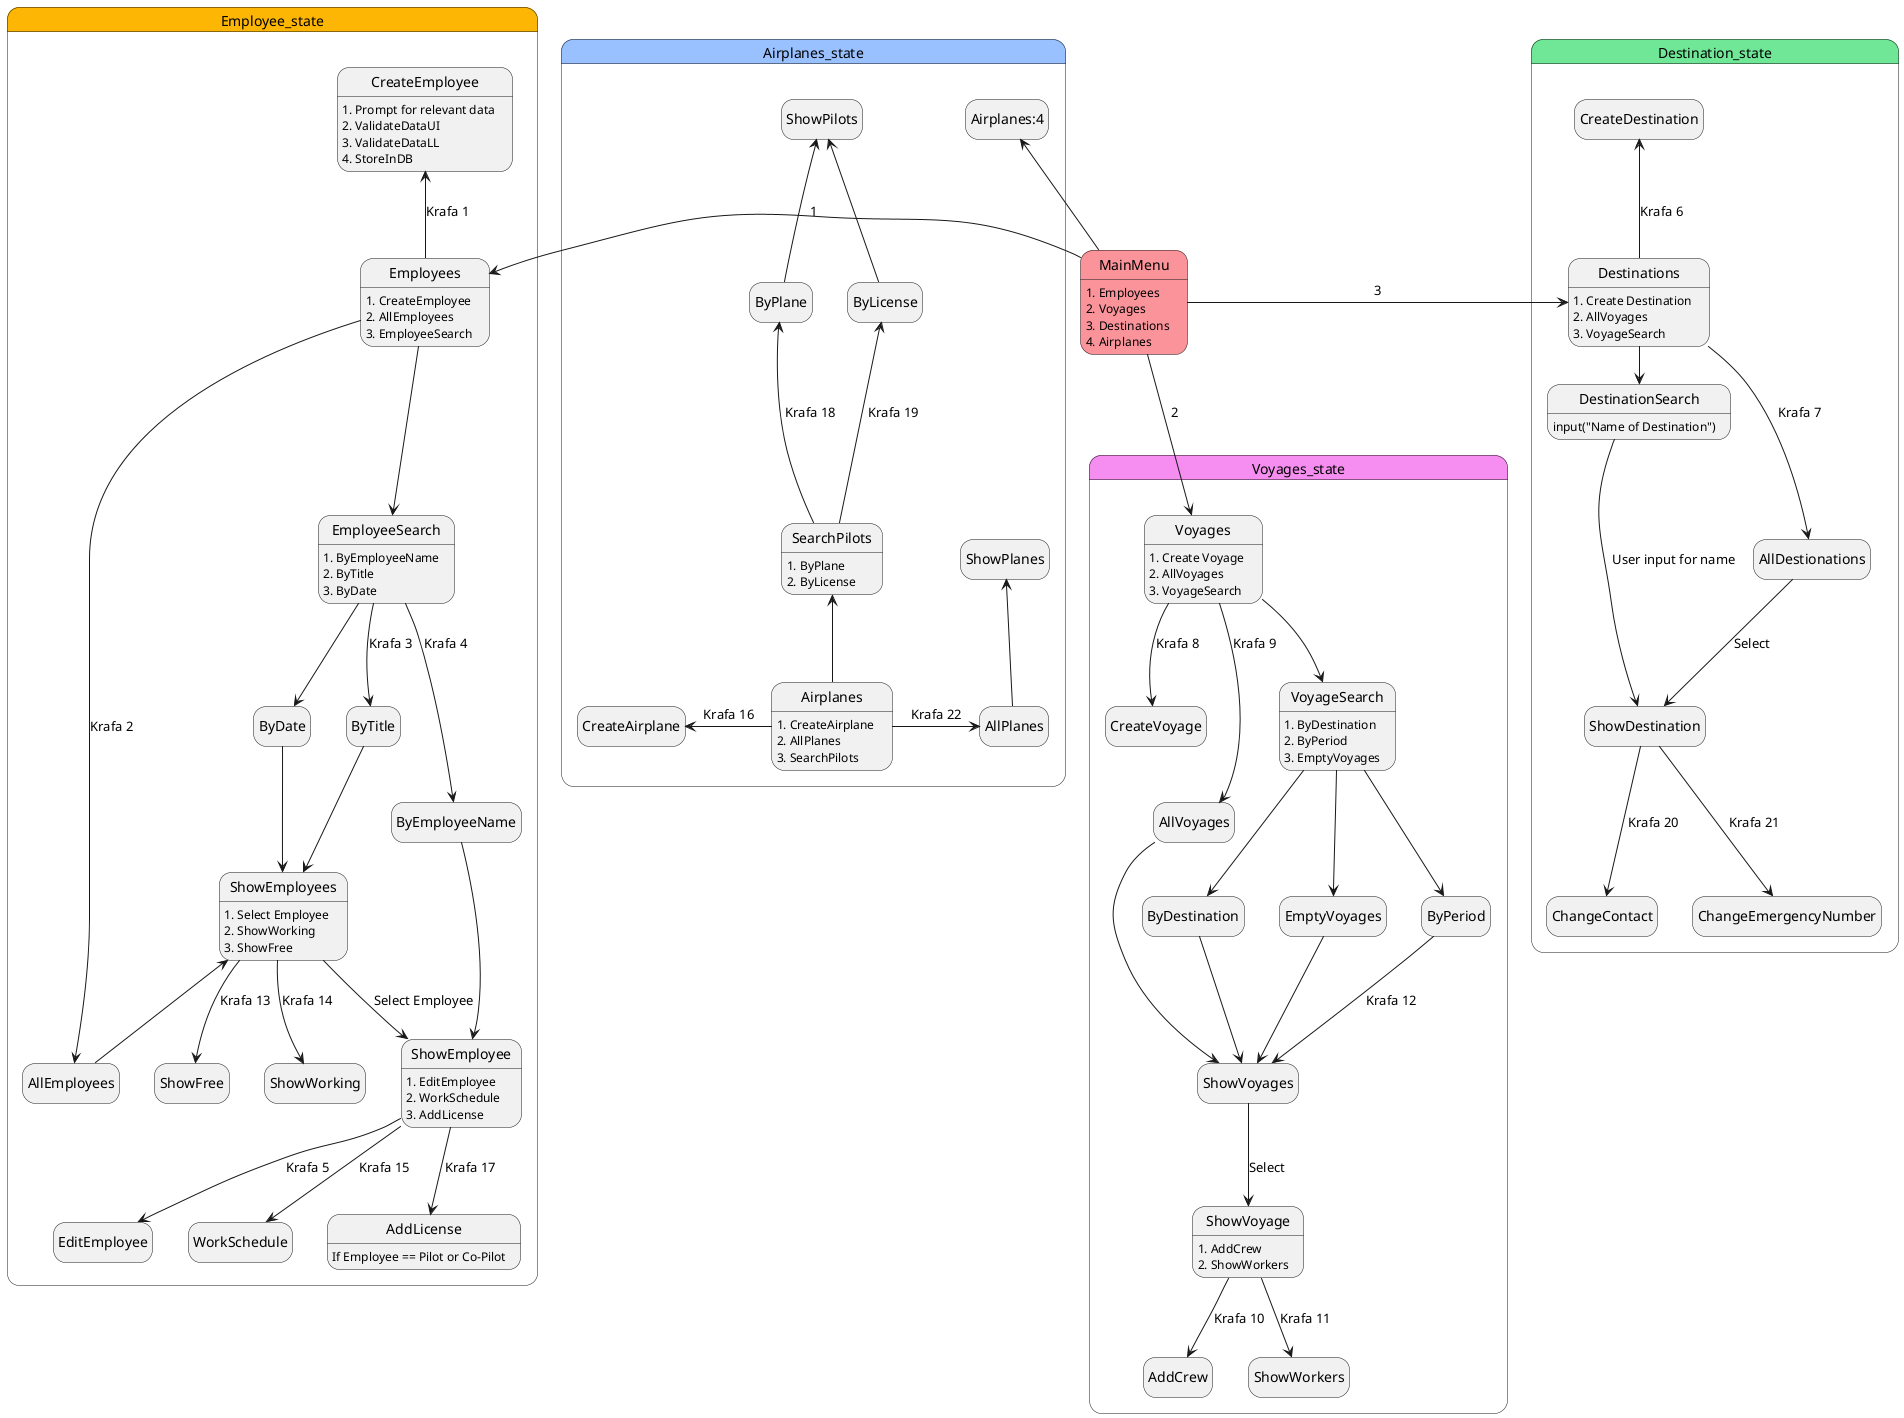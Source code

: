 @startuml UI_states
hide empty description
MainMenu: 1. Employees \n2. Voyages \n3. Destinations \n4. Airplanes

state Employee_state #fcb603{

    MainMenu #fa939a -Left-> Employees: 1
    Employees: 1. CreateEmployee \n2. AllEmployees \n3. EmployeeSearch
    Employees -up-> CreateEmployee: Krafa 1
    CreateEmployee: 1. Prompt for relevant data \n2. ValidateDataUI \n3. ValidateDataLL\n4. StoreInDB
    Employees -up-> AllEmployees: Krafa 2
    AllEmployees -up-> ShowEmployees
    Employees -down-> EmployeeSearch
    EmployeeSearch: 1. ByEmployeeName\n2. ByTitle \n3. ByDate
    EmployeeSearch --> ByTitle: Krafa 3
    ByTitle --> ShowEmployees
    ShowEmployees: 1. Select Employee \n2. ShowWorking \n3. ShowFree
    EmployeeSearch --> ByEmployeeName: Krafa 4
    ByEmployeeName --> ShowEmployee
    ShowEmployee: 1. EditEmployee \n2. WorkSchedule\n3. AddLicense
    ShowEmployee --> EditEmployee: Krafa 5
    ShowEmployee --> WorkSchedule: Krafa 15
    EmployeeSearch --> ByDate
    ByDate --> ShowEmployees
    ShowEmployees --> ShowFree: Krafa 13
    ShowEmployees --> ShowWorking: Krafa 14
    ShowEmployees --> ShowEmployee: Select Employee
    ShowEmployee --> AddLicense: Krafa 17
    AddLicense: If Employee == Pilot or Co-Pilot

}


state Voyages_state #f58ef0{
    MainMenu -Down-> Voyages: 2
    Voyages: 1. Create Voyage \n2. AllVoyages \n3. VoyageSearch
    Voyages --> CreateVoyage: Krafa 8
    Voyages --> AllVoyages: Krafa 9
    AllVoyages --> ShowVoyages
    Voyages --> VoyageSearch
    VoyageSearch: 1. ByDestination \n2. ByPeriod \n3. EmptyVoyages
    VoyageSearch --> ByDestination
    VoyageSearch --> EmptyVoyages
    VoyageSearch --> ByPeriod
    ByDestination --> ShowVoyages

    EmptyVoyages --> ShowVoyages
    ByPeriod --> ShowVoyages: Krafa 12
    ShowVoyages --> ShowVoyage: Select
    ShowVoyage: 1. AddCrew \n2. ShowWorkers
    ShowVoyage --> AddCrew: Krafa 10
    ShowVoyage --> ShowWorkers: Krafa 11

}

state Destination_state #70e697{
    MainMenu -Right-> Destinations: 3
    Destinations:1. Create Destination \n2. AllVoyages \n3. VoyageSearch
    Destinations -up-> CreateDestination: Krafa 6
    Destinations -down-> AllDestionations: Krafa 7
    AllDestionations --> ShowDestination: Select
    Destinations -right-> DestinationSearch
    DestinationSearch: input("Name of Destination")
    DestinationSearch --> ShowDestination: User input for name
    ShowDestination --> ChangeContact: Krafa 20
    ShowDestination --> ChangeEmergencyNumber: Krafa 21

}

state Airplanes_state #99c0ff{
    MainMenu -up-> Airplanes:4 
    Airplanes: 1. CreateAirplane \n2. AllPlanes \n3. SearchPilots
    Airplanes -left-> CreateAirplane: Krafa 16
    Airplanes -right-> AllPlanes: Krafa 22
    Airplanes -up-> SearchPilots
    SearchPilots: 1. ByPlane \n2. ByLicense
    SearchPilots -up-> ByLicense: Krafa 19
    SearchPilots -up-> ByPlane: Krafa 18
    ByPlane -up-> ShowPilots
    ByLicense -up-> ShowPilots
    AllPlanes -up-> ShowPlanes
    

}

@enduml
